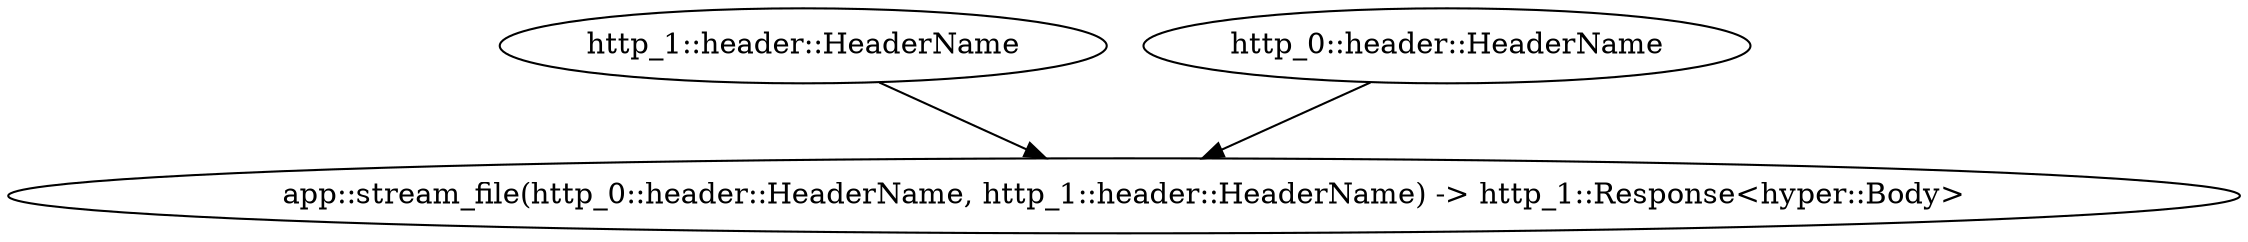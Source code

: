 digraph "/home" {
    0 [ label = "app::stream_file(http_0::header::HeaderName, http_1::header::HeaderName) -> http_1::Response<hyper::Body>"]
    1 [ label = "http_1::header::HeaderName"]
    2 [ label = "http_0::header::HeaderName"]
    1 -> 0 [ ]
    2 -> 0 [ ]
}
digraph app_state {
    0 [ label = "crate::ApplicationState() -> crate::ApplicationState"]
}